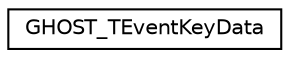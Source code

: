 digraph G
{
  edge [fontname="Helvetica",fontsize="10",labelfontname="Helvetica",labelfontsize="10"];
  node [fontname="Helvetica",fontsize="10",shape=record];
  rankdir=LR;
  Node1 [label="GHOST_TEventKeyData",height=0.2,width=0.4,color="black", fillcolor="white", style="filled",URL="$de/d5a/structGHOST__TEventKeyData.html"];
}
